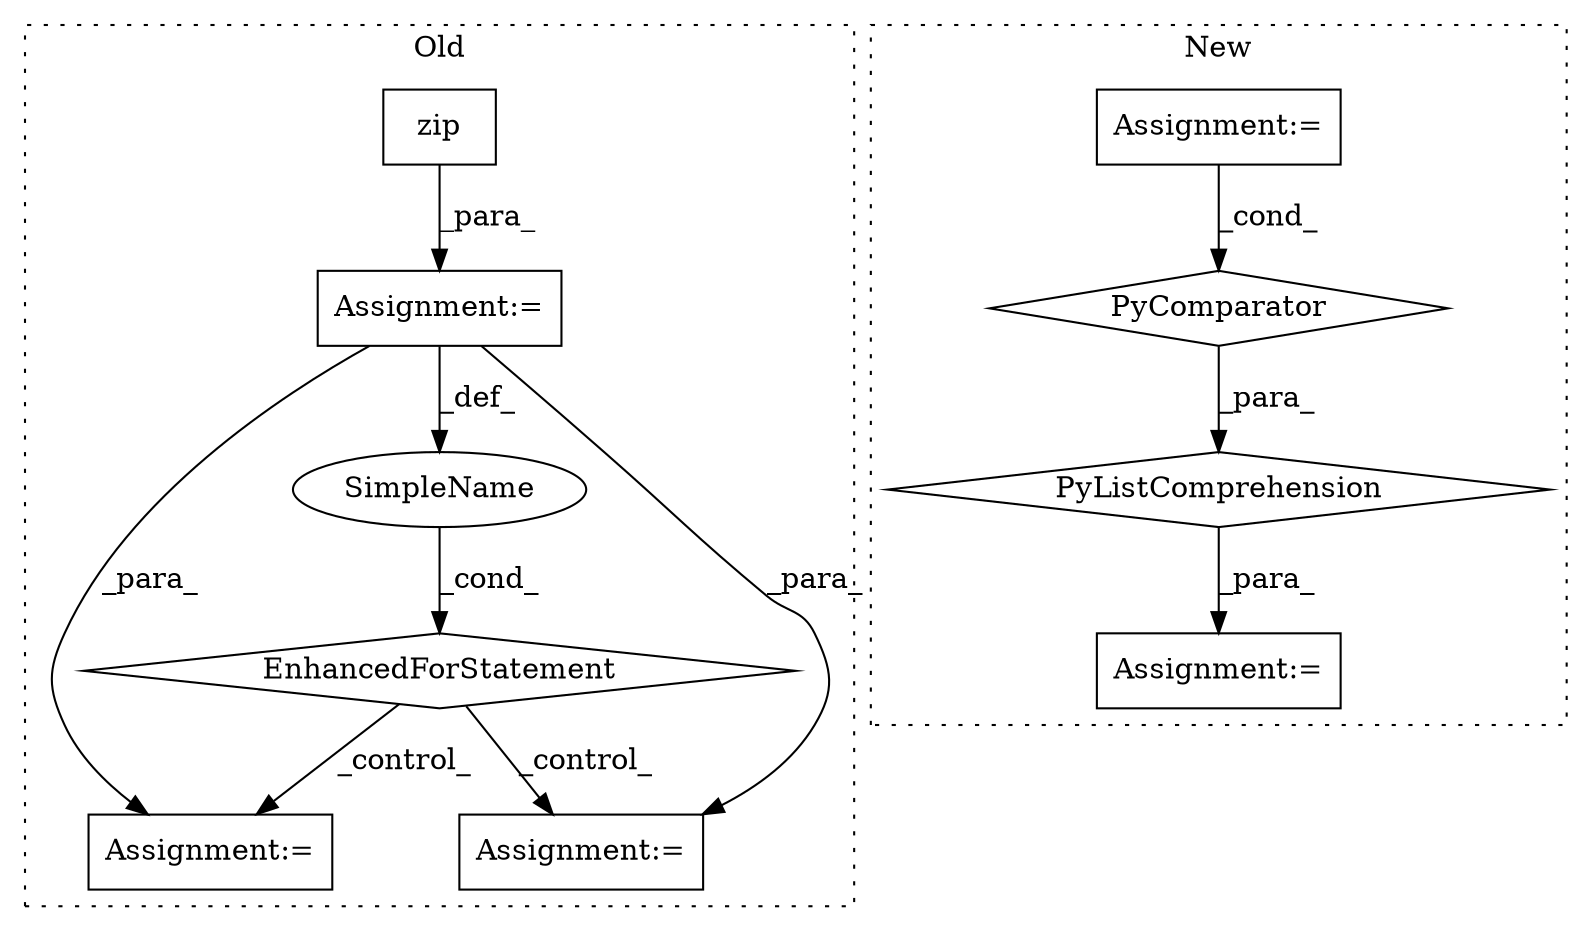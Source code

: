 digraph G {
subgraph cluster0 {
1 [label="zip" a="32" s="2720,2766" l="4,1" shape="box"];
5 [label="Assignment:=" a="7" s="2597,2767" l="102,2" shape="box"];
7 [label="EnhancedForStatement" a="70" s="2597,2767" l="102,2" shape="diamond"];
8 [label="Assignment:=" a="7" s="3212" l="1" shape="box"];
9 [label="SimpleName" a="42" s="2711" l="6" shape="ellipse"];
10 [label="Assignment:=" a="7" s="3156" l="1" shape="box"];
label = "Old";
style="dotted";
}
subgraph cluster1 {
2 [label="PyListComprehension" a="109" s="2653" l="116" shape="diamond"];
3 [label="PyComparator" a="113" s="2727" l="34" shape="diamond"];
4 [label="Assignment:=" a="7" s="2727" l="34" shape="box"];
6 [label="Assignment:=" a="7" s="2987" l="1" shape="box"];
label = "New";
style="dotted";
}
1 -> 5 [label="_para_"];
2 -> 6 [label="_para_"];
3 -> 2 [label="_para_"];
4 -> 3 [label="_cond_"];
5 -> 10 [label="_para_"];
5 -> 9 [label="_def_"];
5 -> 8 [label="_para_"];
7 -> 8 [label="_control_"];
7 -> 10 [label="_control_"];
9 -> 7 [label="_cond_"];
}